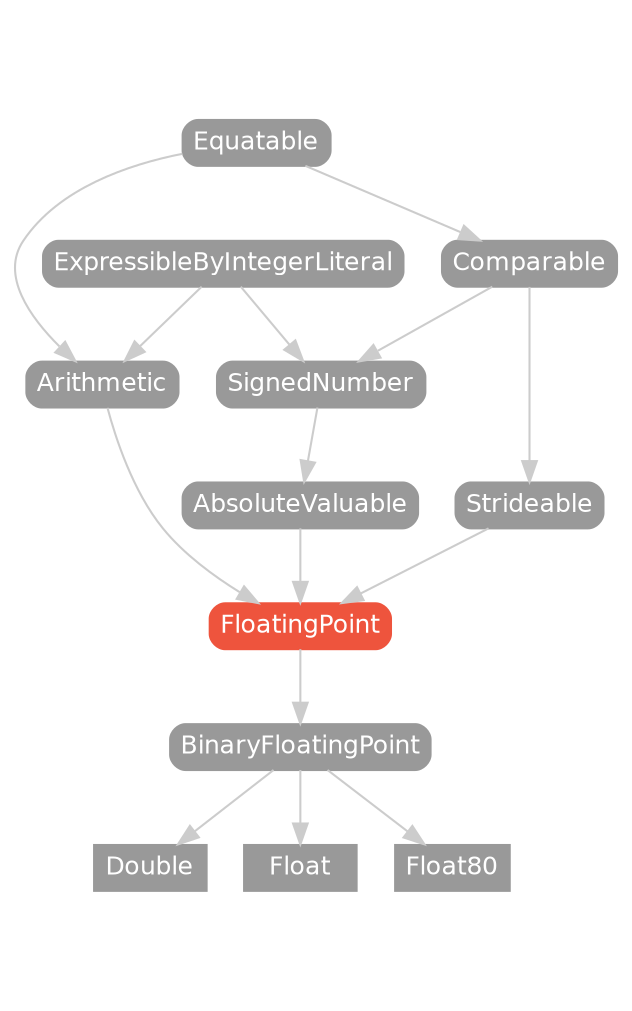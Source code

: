 strict digraph "FloatingPoint - Type Hierarchy - SwiftDoc.org" {
    pad="0.1,0.8"
    node [shape=box, style="filled,rounded", color="#999999", fillcolor="#999999", fontcolor=white, fontname=Helvetica, fontnames="Helvetica,sansserif", fontsize=12, margin="0.07,0.05", height="0.3"]
    edge [color="#cccccc"]
    "AbsoluteValuable" [URL="/protocol/AbsoluteValuable/hierarchy/"]
    "Arithmetic" [URL="/protocol/Arithmetic/hierarchy/"]
    "BinaryFloatingPoint" [URL="/protocol/BinaryFloatingPoint/hierarchy/"]
    "Comparable" [URL="/protocol/Comparable/hierarchy/"]
    "Double" [URL="/type/Double/hierarchy/", style=filled]
    "Equatable" [URL="/protocol/Equatable/hierarchy/"]
    "ExpressibleByIntegerLiteral" [URL="/protocol/ExpressibleByIntegerLiteral/hierarchy/"]
    "Float" [URL="/type/Float/hierarchy/", style=filled]
    "Float80" [URL="/type/Float80/hierarchy/", style=filled]
    "FloatingPoint" [URL="/protocol/FloatingPoint/", style="filled,rounded", fillcolor="#ee543d", color="#ee543d"]
    "SignedNumber" [URL="/protocol/SignedNumber/hierarchy/"]
    "Strideable" [URL="/protocol/Strideable/hierarchy/"]    "FloatingPoint" -> "BinaryFloatingPoint"
    "BinaryFloatingPoint" -> "Double"
    "BinaryFloatingPoint" -> "Float"
    "BinaryFloatingPoint" -> "Float80"
    "Arithmetic" -> "FloatingPoint"
    "AbsoluteValuable" -> "FloatingPoint"
    "Strideable" -> "FloatingPoint"
    "Equatable" -> "Arithmetic"
    "ExpressibleByIntegerLiteral" -> "Arithmetic"
    "SignedNumber" -> "AbsoluteValuable"
    "Comparable" -> "SignedNumber"
    "ExpressibleByIntegerLiteral" -> "SignedNumber"
    "Equatable" -> "Comparable"
    "Comparable" -> "Strideable"
    "Equatable" -> "Comparable"
    subgraph Types {
        rank = max; "Double"; "Float"; "Float80";
    }
}